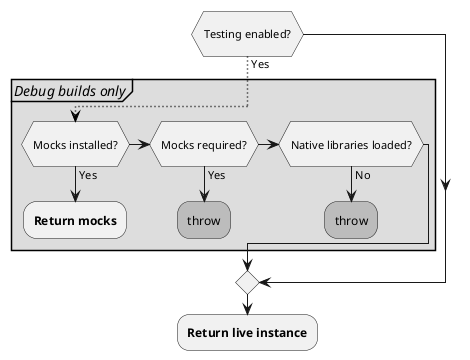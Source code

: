 #!/bin/env plantuml -tsvg

@startuml
scale 1

skinparam shadowing false
skinparam monochrome true

if (\nTesting enabled?\n) then (Yes)
  -[#black,dotted]->

partition "//Debug builds only//" #ddd {
  if (\nMocks installed?\n) then (Yes)
    :**Return mocks**;
    detach
  elseif (\nMocks required?\n) then (Yes)
    #ffa0a0:throw;
    detach
  elseif (\nNative libraries loaded?\n) then (No)
    #ffa0a0:throw;
    detach
  endif
}

endif

:**Return live instance**;

@enduml
